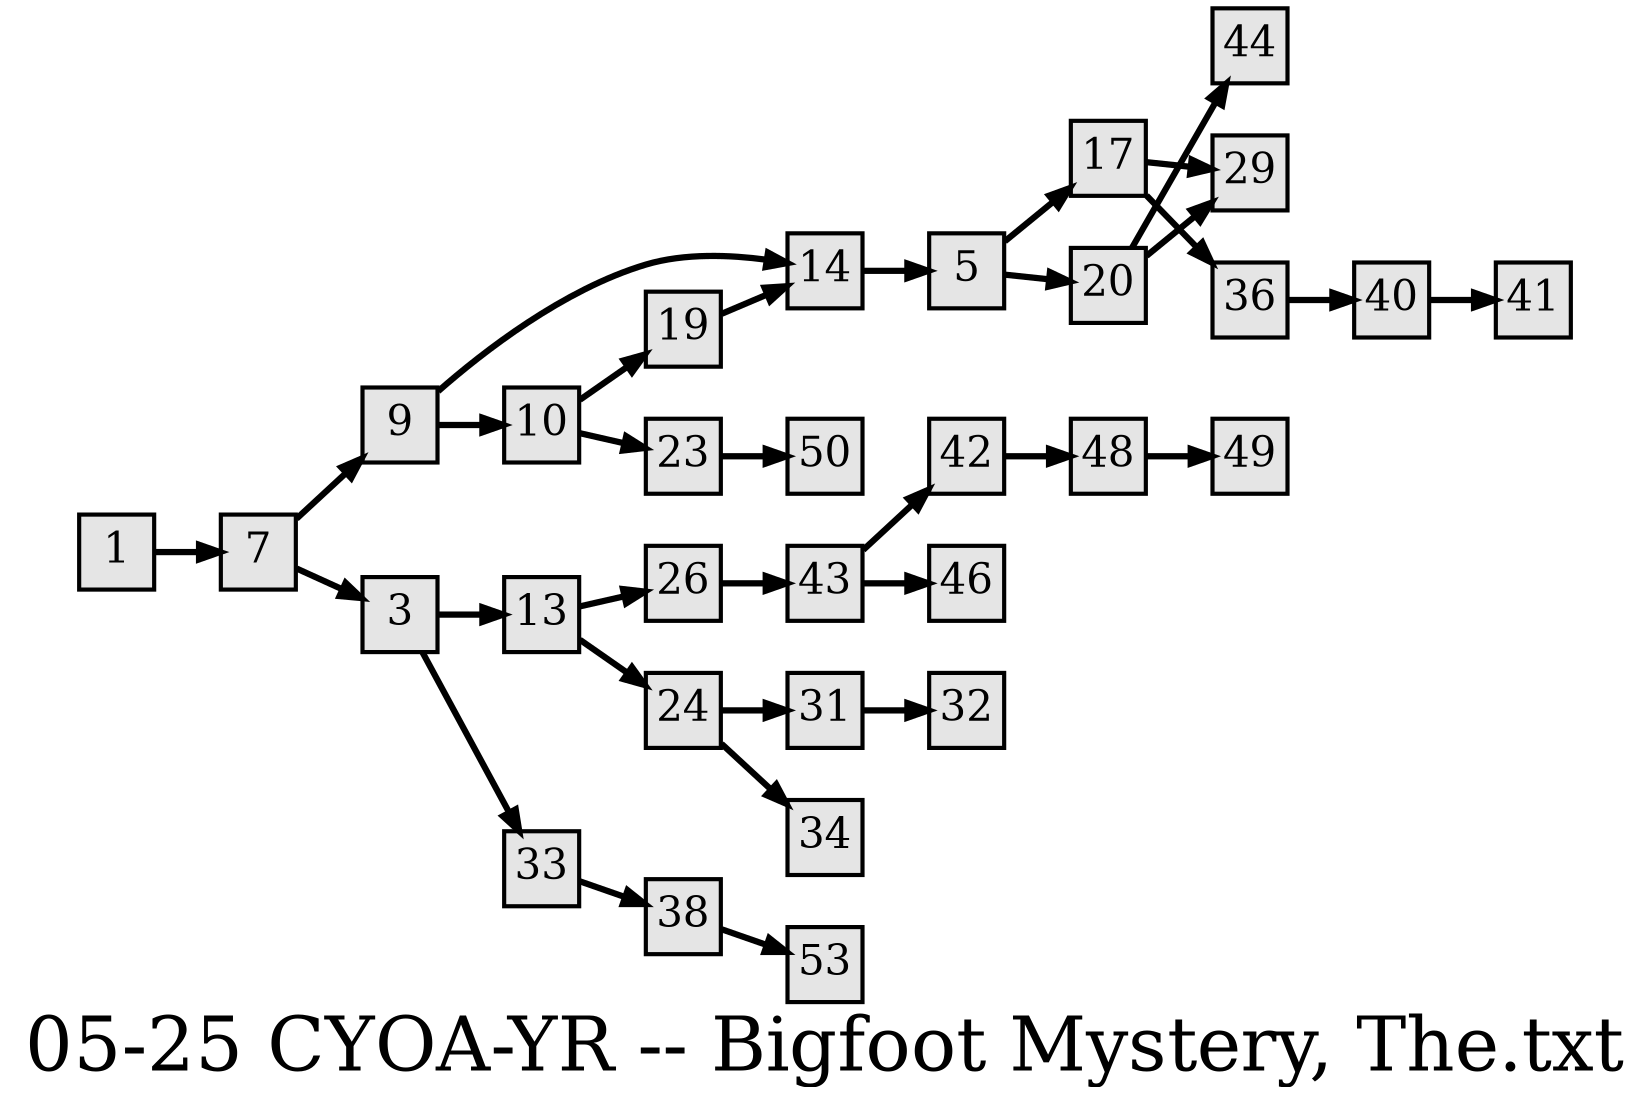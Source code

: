 digraph g{
  graph [ label="05-25 CYOA-YR -- Bigfoot Mystery, The.txt" rankdir=LR, ordering=out, fontsize=36, nodesep="0.35", ranksep="0.45"];
  node  [shape=rect, penwidth=2, fontsize=20, style=filled, fillcolor=grey90, margin="0,0", labelfloat=true, regular=true, fixedsize=true];
  edge  [labelfloat=true, penwidth=3, fontsize=12];

  1 -> 7;
  3 -> 13;
  3 -> 33;
  5 -> 17;
  5 -> 20;
  7 -> 9;
  7 -> 3;
  9 -> 14;
  9 -> 10;
  10 -> 19;
  10 -> 23;
  13 -> 26;
  13 -> 24;
  14 -> 5;
  17 -> 29;
  17 -> 36;
  19 -> 14;
  20 -> 44;
  20 -> 29;
  23 -> 50;
  24 -> 31;
  24 -> 34;
  26 -> 43;
  31 -> 32;
  33 -> 38;
  36 -> 40;
  38 -> 53;
  40 -> 41;
  42 -> 48;
  43 -> 42;
  43 -> 46;
  48 -> 49;
}

